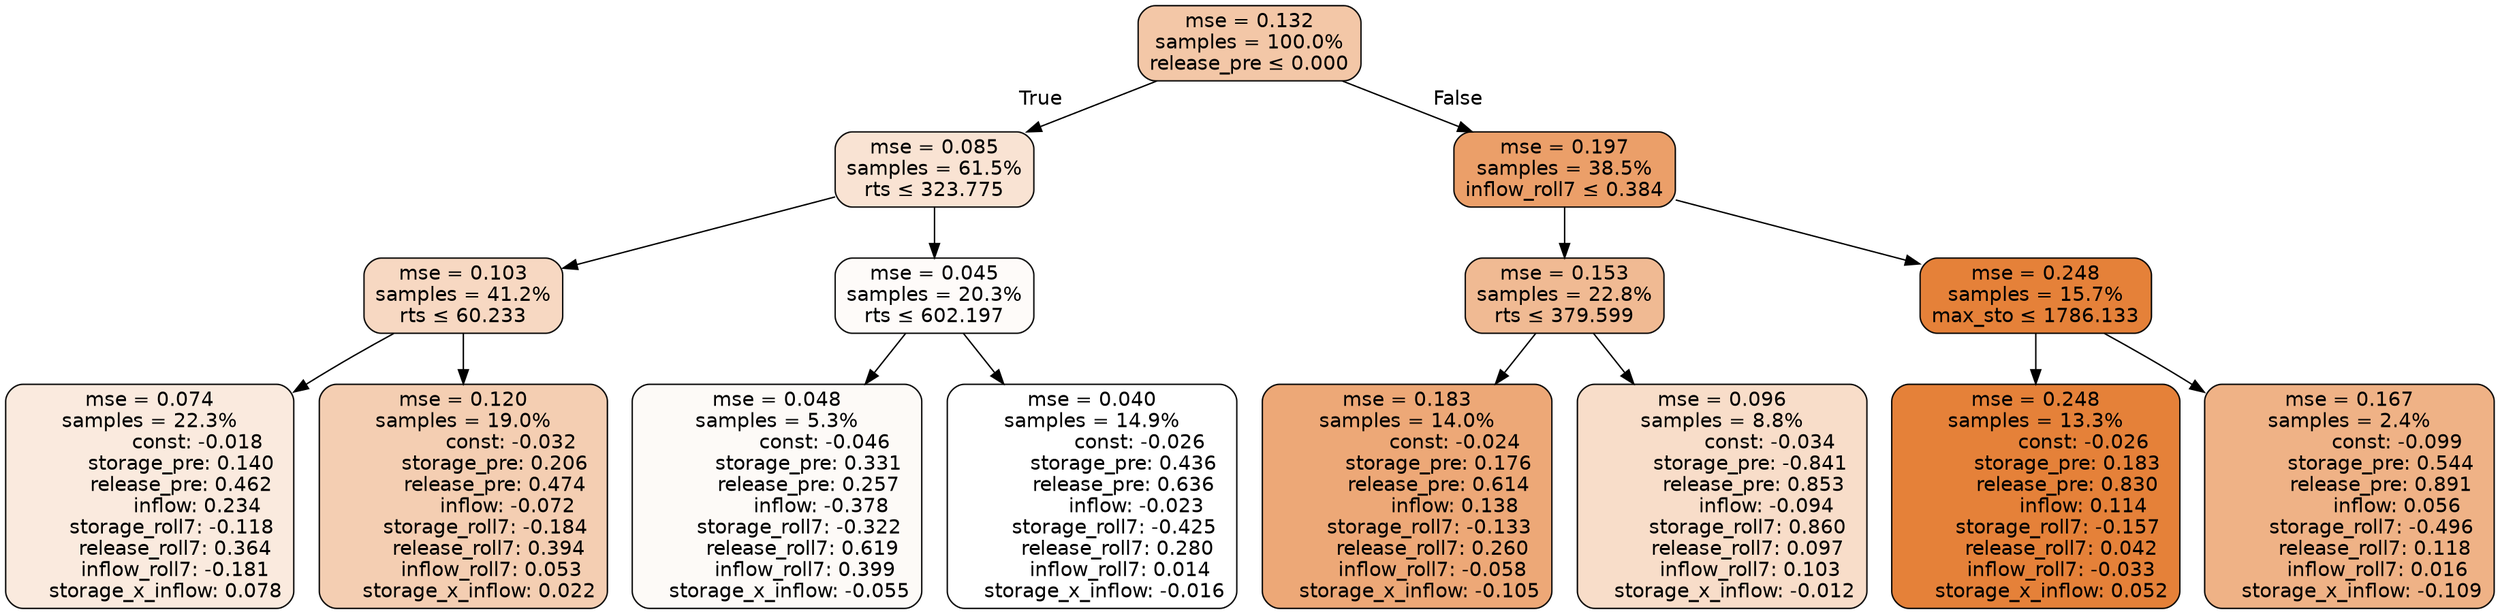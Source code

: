 digraph tree {
bgcolor="transparent"
node [shape=rectangle, style="filled, rounded", color="black", fontname=helvetica] ;
edge [fontname=helvetica] ;
	"0" [label="mse = 0.132
samples = 100.0%
release_pre &le; 0.000", fillcolor="#f3c7a7"]
	"1" [label="mse = 0.085
samples = 61.5%
rts &le; 323.775", fillcolor="#f9e3d3"]
	"2" [label="mse = 0.103
samples = 41.2%
rts &le; 60.233", fillcolor="#f7d8c2"]
	"3" [label="mse = 0.074
samples = 22.3%
               const: -0.018
          storage_pre: 0.140
          release_pre: 0.462
               inflow: 0.234
       storage_roll7: -0.118
        release_roll7: 0.364
        inflow_roll7: -0.181
     storage_x_inflow: 0.078", fillcolor="#faeade"]
	"4" [label="mse = 0.120
samples = 19.0%
               const: -0.032
          storage_pre: 0.206
          release_pre: 0.474
              inflow: -0.072
       storage_roll7: -0.184
        release_roll7: 0.394
         inflow_roll7: 0.053
     storage_x_inflow: 0.022", fillcolor="#f4ceb2"]
	"5" [label="mse = 0.045
samples = 20.3%
rts &le; 602.197", fillcolor="#fefbf9"]
	"6" [label="mse = 0.048
samples = 5.3%
               const: -0.046
          storage_pre: 0.331
          release_pre: 0.257
              inflow: -0.378
       storage_roll7: -0.322
        release_roll7: 0.619
         inflow_roll7: 0.399
    storage_x_inflow: -0.055", fillcolor="#fdfaf7"]
	"7" [label="mse = 0.040
samples = 14.9%
               const: -0.026
          storage_pre: 0.436
          release_pre: 0.636
              inflow: -0.023
       storage_roll7: -0.425
        release_roll7: 0.280
         inflow_roll7: 0.014
    storage_x_inflow: -0.016", fillcolor="#ffffff"]
	"8" [label="mse = 0.197
samples = 38.5%
inflow_roll7 &le; 0.384", fillcolor="#eb9f69"]
	"9" [label="mse = 0.153
samples = 22.8%
rts &le; 379.599", fillcolor="#f0ba93"]
	"10" [label="mse = 0.183
samples = 14.0%
               const: -0.024
          storage_pre: 0.176
          release_pre: 0.614
               inflow: 0.138
       storage_roll7: -0.133
        release_roll7: 0.260
        inflow_roll7: -0.058
    storage_x_inflow: -0.105", fillcolor="#eda877"]
	"11" [label="mse = 0.096
samples = 8.8%
               const: -0.034
         storage_pre: -0.841
          release_pre: 0.853
              inflow: -0.094
        storage_roll7: 0.860
        release_roll7: 0.097
         inflow_roll7: 0.103
    storage_x_inflow: -0.012", fillcolor="#f8ddc9"]
	"12" [label="mse = 0.248
samples = 15.7%
max_sto &le; 1786.133", fillcolor="#e58139"]
	"13" [label="mse = 0.248
samples = 13.3%
               const: -0.026
          storage_pre: 0.183
          release_pre: 0.830
               inflow: 0.114
       storage_roll7: -0.157
        release_roll7: 0.042
        inflow_roll7: -0.033
     storage_x_inflow: 0.052", fillcolor="#e58139"]
	"14" [label="mse = 0.167
samples = 2.4%
               const: -0.099
          storage_pre: 0.544
          release_pre: 0.891
               inflow: 0.056
       storage_roll7: -0.496
        release_roll7: 0.118
         inflow_roll7: 0.016
    storage_x_inflow: -0.109", fillcolor="#efb286"]

	"0" -> "1" [labeldistance=2.5, labelangle=45, headlabel="True"]
	"1" -> "2"
	"2" -> "3"
	"2" -> "4"
	"1" -> "5"
	"5" -> "6"
	"5" -> "7"
	"0" -> "8" [labeldistance=2.5, labelangle=-45, headlabel="False"]
	"8" -> "9"
	"9" -> "10"
	"9" -> "11"
	"8" -> "12"
	"12" -> "13"
	"12" -> "14"
}